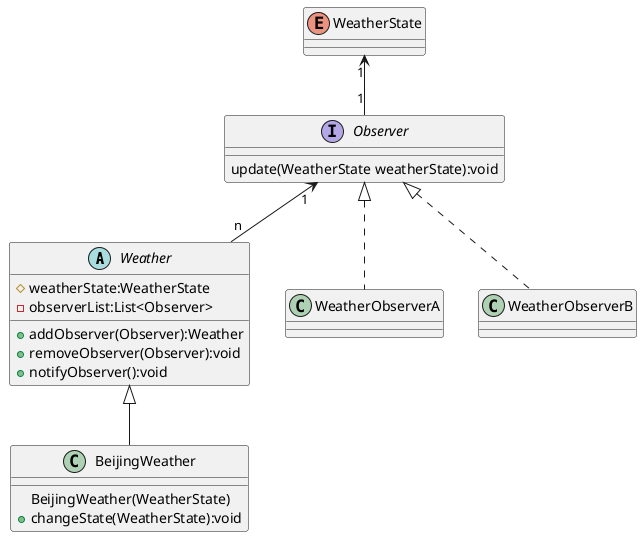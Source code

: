 @startuml
abstract class Weather{
    # weatherState:WeatherState
    - observerList:List<Observer>
    + addObserver(Observer):Weather
    + removeObserver(Observer):void
    + notifyObserver():void
}

class BeijingWeather{
BeijingWeather(WeatherState)
+ changeState(WeatherState):void
}

interface Observer{
    update(WeatherState weatherState):void
}

enum WeatherState{
}
class WeatherObserverA
class WeatherObserverB

WeatherState "1" <-- "1" Observer
Observer <|.. WeatherObserverA
Observer <|.. WeatherObserverB
Weather <|-- BeijingWeather
Observer "1" <-- "n" Weather

'App --> Weather
@enduml